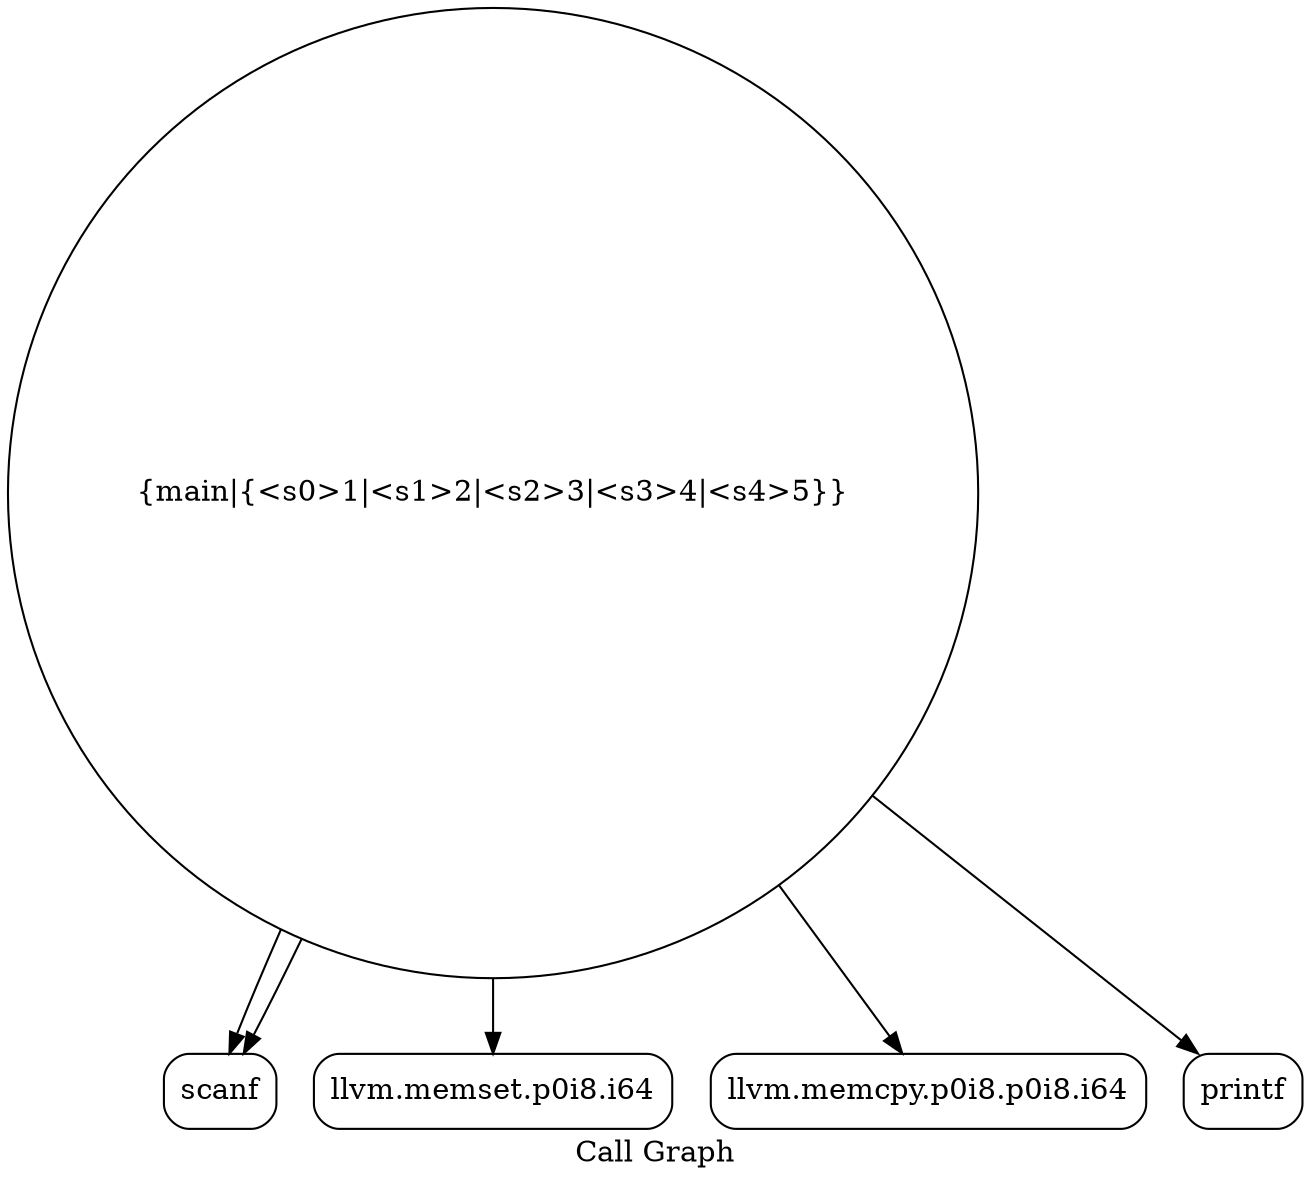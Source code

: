 digraph "Call Graph" {
	label="Call Graph";

	Node0x558e847e1c80 [shape=record,shape=circle,label="{main|{<s0>1|<s1>2|<s2>3|<s3>4|<s4>5}}"];
	Node0x558e847e1c80:s0 -> Node0x558e847e2110[color=black];
	Node0x558e847e1c80:s1 -> Node0x558e847e2110[color=black];
	Node0x558e847e1c80:s2 -> Node0x558e847e2190[color=black];
	Node0x558e847e1c80:s3 -> Node0x558e847e2210[color=black];
	Node0x558e847e1c80:s4 -> Node0x558e847e2290[color=black];
	Node0x558e847e2190 [shape=record,shape=Mrecord,label="{llvm.memset.p0i8.i64}"];
	Node0x558e847e2290 [shape=record,shape=Mrecord,label="{printf}"];
	Node0x558e847e2110 [shape=record,shape=Mrecord,label="{scanf}"];
	Node0x558e847e2210 [shape=record,shape=Mrecord,label="{llvm.memcpy.p0i8.p0i8.i64}"];
}
